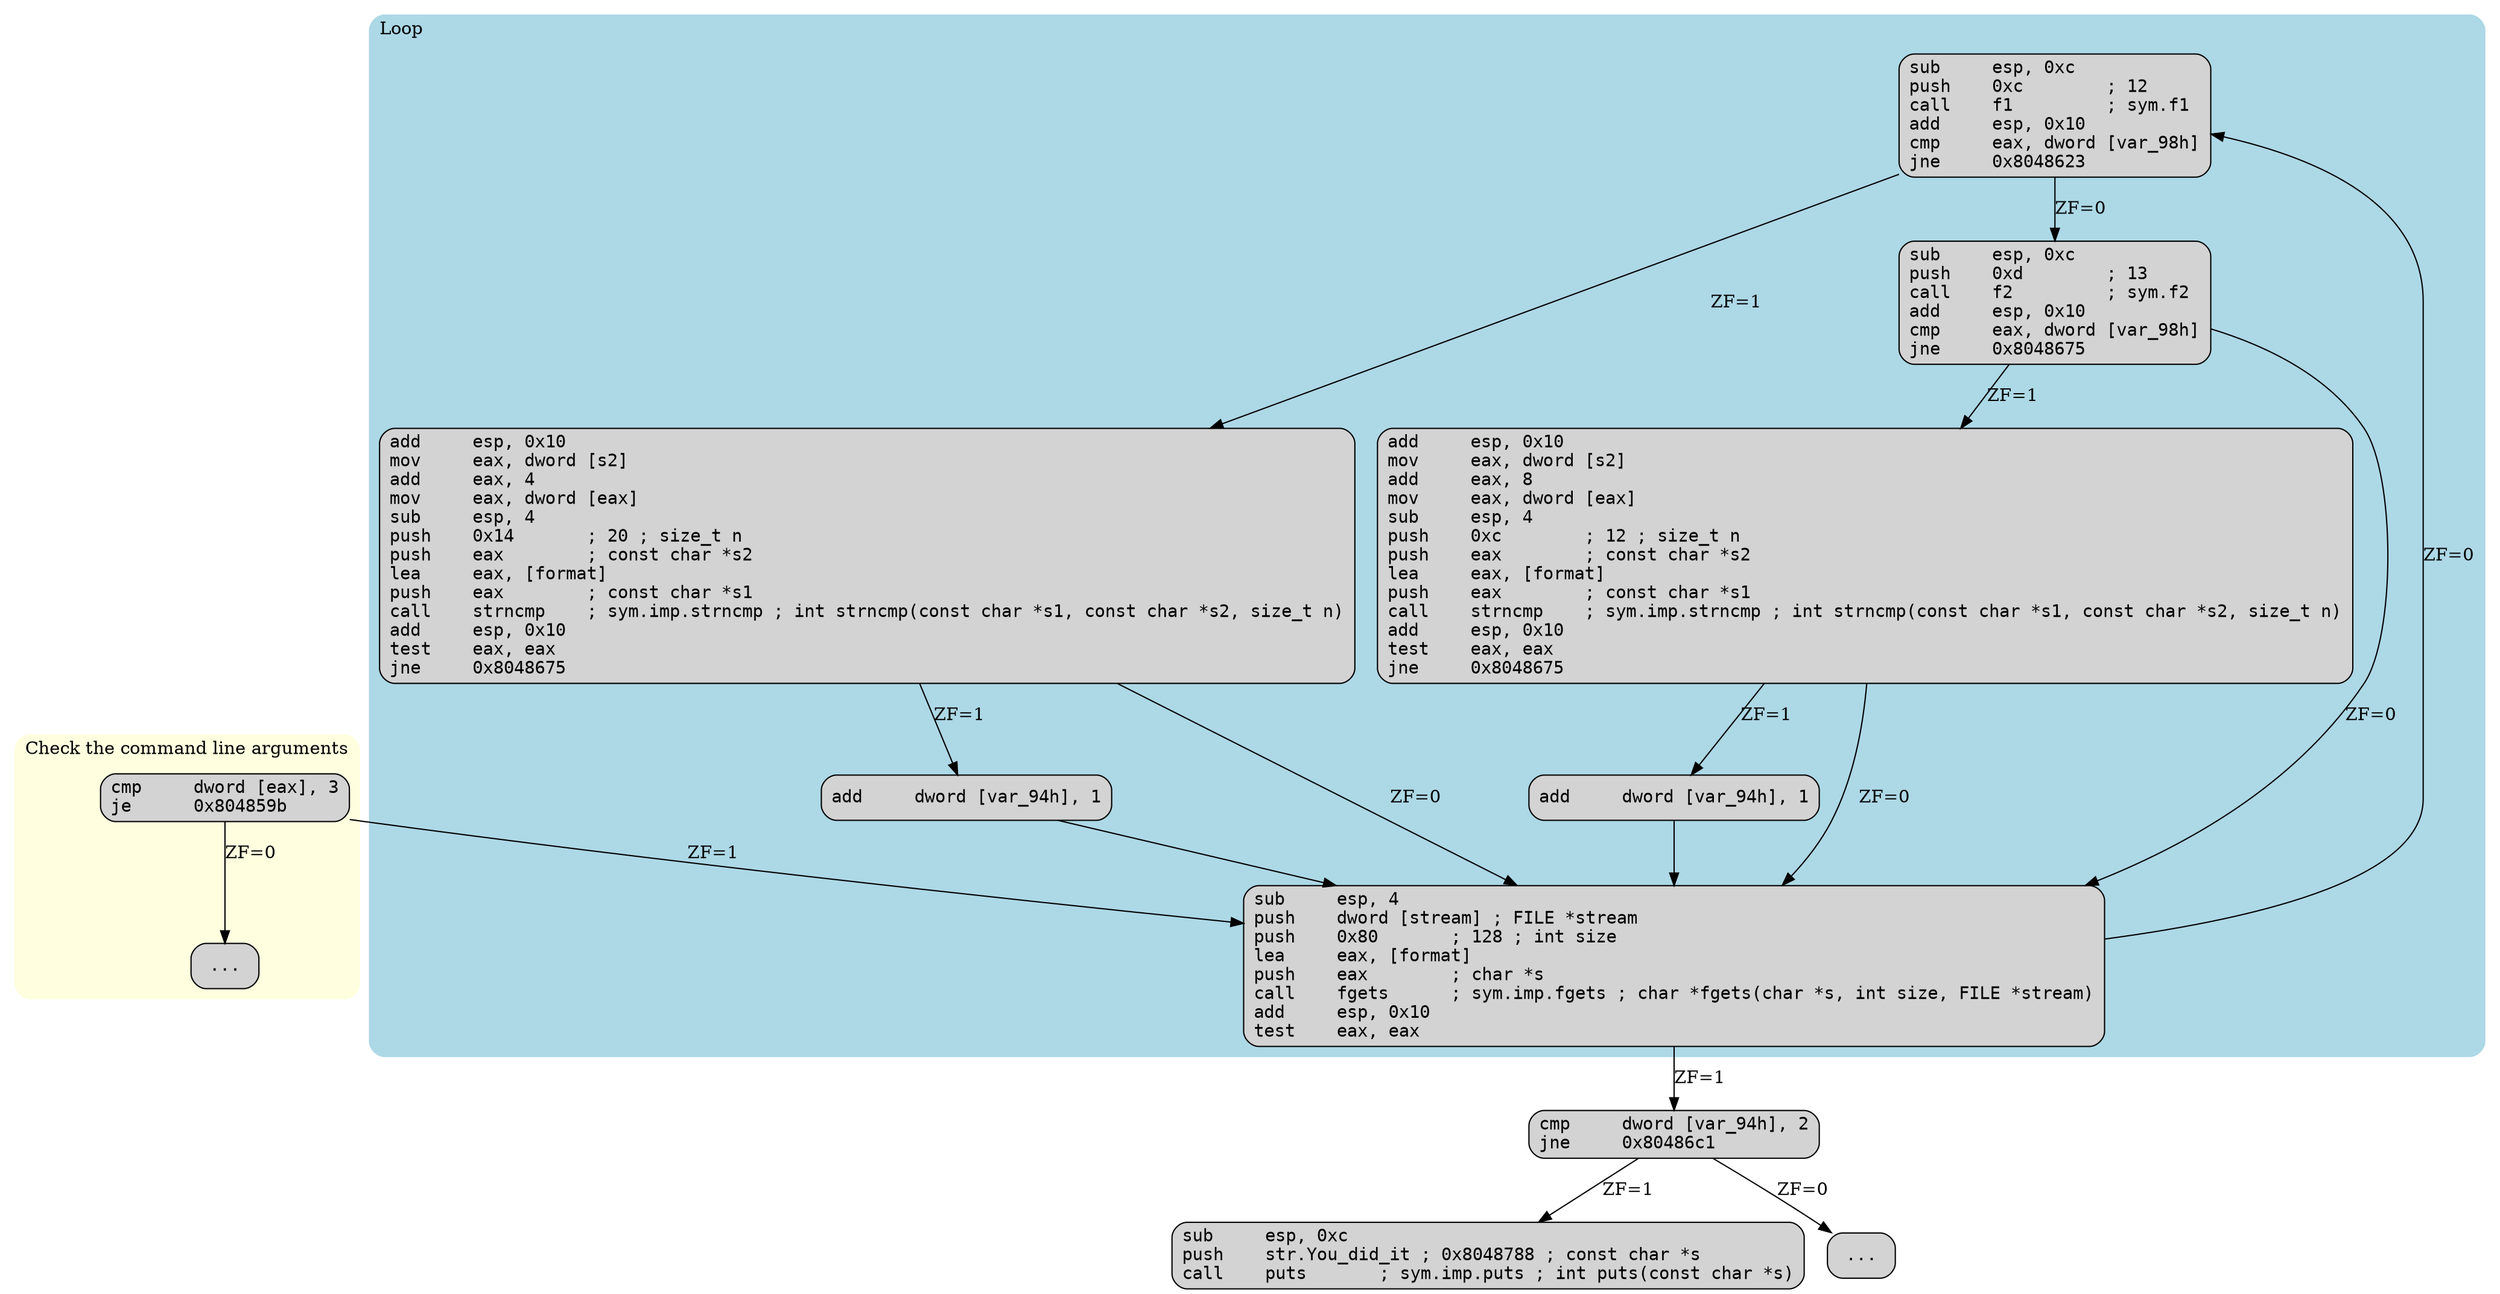 digraph challenge1 {
    graph [labeljust="l"];
    node [labeljust="l"; fontname="courier"; shape="rect"; style="filled, rounded";];
    subgraph cluster_cla {
        style="filled, rounded";
        color="lightyellow";
        label="Check the command line arguments";
        check_cla [label="cmp     dword [eax], 3\lje      0x804859b\l"]
        bad_cla [label="..."]
        check_cla -> bad_cla [label="ZF=0"]
    }

    subgraph cluster_loop {
        style="filled, rounded";
        color="lightblue";
        label="Loop";
        
        loop_inner_cond_1 [
            label="sub     esp, 0xc\lpush    0xc        ; 12\lcall    f1         ; sym.f1\ladd     esp, 0x10\lcmp     eax, dword [var_98h]\ljne     0x8048623\l"
        ]

        str_check1 [
            label="add     esp, 0x10\lmov     eax, dword [s2]\ladd     eax, 4\lmov     eax, dword [eax]\lsub     esp, 4\lpush    0x14       ; 20 ; size_t n\lpush    eax        ; const char *s2\llea     eax, [format]\lpush    eax        ; const char *s1\lcall    strncmp    ; sym.imp.strncmp ; int strncmp(const char *s1, const char *s2, size_t n)\ladd     esp, 0x10\ltest    eax, eax\ljne     0x8048675\l"
        ]

        str_check1_succ [
            label="add     dword [var_94h], 1\l"
        ]

        loop_inner_cond_2 [
            label="sub     esp, 0xc\lpush    0xd        ; 13\lcall    f2         ; sym.f2\ladd     esp, 0x10\lcmp     eax, dword [var_98h]\ljne     0x8048675\l"
        ]

        str_check2 [
            label="add     esp, 0x10\lmov     eax, dword [s2]\ladd     eax, 8\lmov     eax, dword [eax]\lsub     esp, 4\lpush    0xc        ; 12 ; size_t n\lpush    eax        ; const char *s2\llea     eax, [format]\lpush    eax        ; const char *s1\lcall    strncmp    ; sym.imp.strncmp ; int strncmp(const char *s1, const char *s2, size_t n)\ladd     esp, 0x10\ltest    eax, eax\ljne     0x8048675\l"
        ]

        str_check2_succ [
            label="add     dword [var_94h], 1\l"
        ]

        loop_inner_cond_1 -> str_check1 [label="ZF=1"];
        loop_inner_cond_1 -> loop_inner_cond_2 [label="ZF=0"];
        str_check1 -> str_check1_succ [label="ZF=1"];
        str_check1_succ -> loop_cond;
        str_check1 -> loop_cond [label="ZF=0"];

        loop_inner_cond_2 -> str_check2 [label="ZF=1"];
        loop_inner_cond_2 -> loop_cond [label="ZF=0"];
        str_check2 -> str_check2_succ [label="ZF=1"];
        str_check2_succ -> loop_cond;
        str_check2 -> loop_cond [label="ZF=0"];
    }
    

    loop_cond[
        label="sub     esp, 4\lpush    dword [stream] ; FILE *stream\lpush    0x80       ; 128 ; int size\llea     eax, [format]\lpush    eax        ; char *s\lcall    fgets      ; sym.imp.fgets ; char *fgets(char *s, int size, FILE *stream)\ladd     esp, 0x10\ltest    eax, eax\l"
    ]

    loop_complete[
        label="cmp     dword [var_94h], 2\ljne     0x80486c1\l"
    ]

    you_right [
        label="sub     esp, 0xc\lpush    str.You_did_it ; 0x8048788 ; const char *s\lcall    puts       ; sym.imp.puts ; int puts(const char *s)\l"
    ]

    you_wrong [label="..."]


    check_cla -> loop_cond [label="ZF=1"];
    loop_cond -> loop_complete [label="ZF=1"];
    loop_complete -> you_right [label="ZF=1"];
    loop_complete -> you_wrong [label="ZF=0"];
    loop_cond -> loop_inner_cond_1 [label="ZF=0"];
    


}